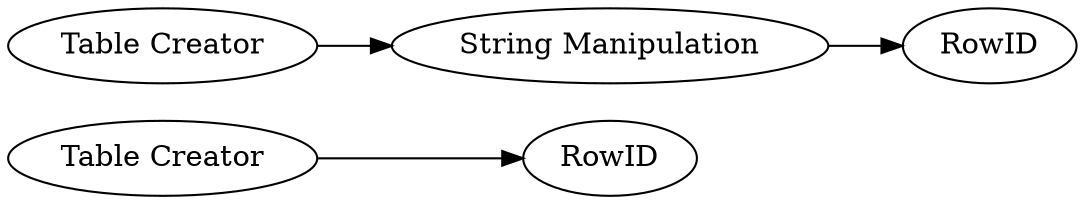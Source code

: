 digraph {
	101 -> 111
	110 -> 108
	108 -> 109
	111 [label=RowID]
	101 [label="Table Creator"]
	109 [label=RowID]
	108 [label="String Manipulation"]
	110 [label="Table Creator"]
	rankdir=LR
}
